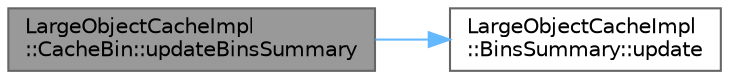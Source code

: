 digraph "LargeObjectCacheImpl::CacheBin::updateBinsSummary"
{
 // LATEX_PDF_SIZE
  bgcolor="transparent";
  edge [fontname=Helvetica,fontsize=10,labelfontname=Helvetica,labelfontsize=10];
  node [fontname=Helvetica,fontsize=10,shape=box,height=0.2,width=0.4];
  rankdir="LR";
  Node1 [id="Node000001",label="LargeObjectCacheImpl\l::CacheBin::updateBinsSummary",height=0.2,width=0.4,color="gray40", fillcolor="grey60", style="filled", fontcolor="black",tooltip=" "];
  Node1 -> Node2 [id="edge1_Node000001_Node000002",color="steelblue1",style="solid",tooltip=" "];
  Node2 [id="Node000002",label="LargeObjectCacheImpl\l::BinsSummary::update",height=0.2,width=0.4,color="grey40", fillcolor="white", style="filled",URL="$class_large_object_cache_impl_1_1_bins_summary.html#a58dd649bdf1cf18e1021a54837fa6618",tooltip=" "];
}
